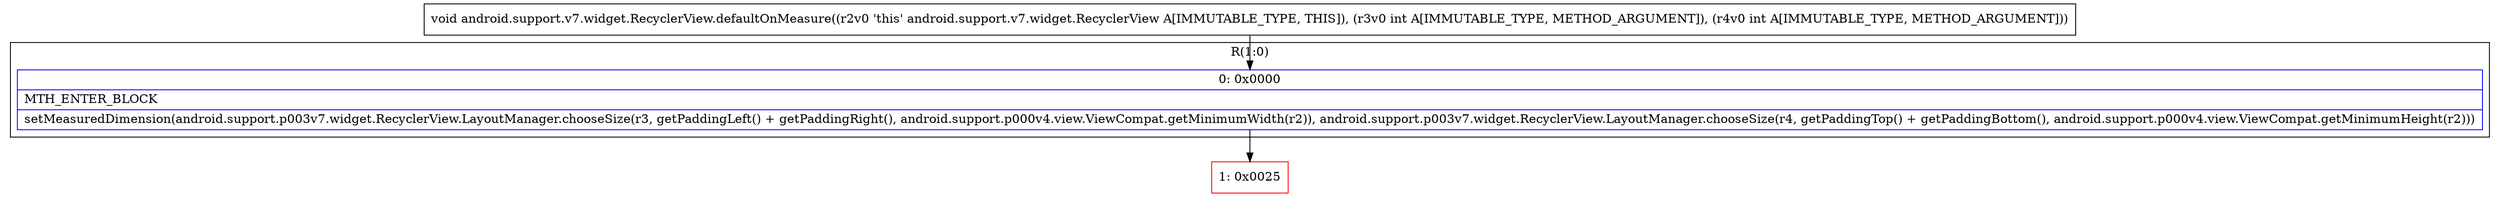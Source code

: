 digraph "CFG forandroid.support.v7.widget.RecyclerView.defaultOnMeasure(II)V" {
subgraph cluster_Region_1727888286 {
label = "R(1:0)";
node [shape=record,color=blue];
Node_0 [shape=record,label="{0\:\ 0x0000|MTH_ENTER_BLOCK\l|setMeasuredDimension(android.support.p003v7.widget.RecyclerView.LayoutManager.chooseSize(r3, getPaddingLeft() + getPaddingRight(), android.support.p000v4.view.ViewCompat.getMinimumWidth(r2)), android.support.p003v7.widget.RecyclerView.LayoutManager.chooseSize(r4, getPaddingTop() + getPaddingBottom(), android.support.p000v4.view.ViewCompat.getMinimumHeight(r2)))\l}"];
}
Node_1 [shape=record,color=red,label="{1\:\ 0x0025}"];
MethodNode[shape=record,label="{void android.support.v7.widget.RecyclerView.defaultOnMeasure((r2v0 'this' android.support.v7.widget.RecyclerView A[IMMUTABLE_TYPE, THIS]), (r3v0 int A[IMMUTABLE_TYPE, METHOD_ARGUMENT]), (r4v0 int A[IMMUTABLE_TYPE, METHOD_ARGUMENT])) }"];
MethodNode -> Node_0;
Node_0 -> Node_1;
}


